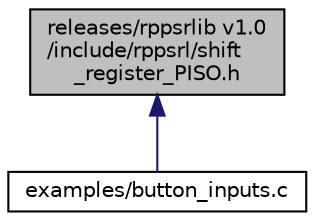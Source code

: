 digraph "releases/rppsrlib v1.0/include/rppsrl/shift_register_PISO.h"
{
 // LATEX_PDF_SIZE
  edge [fontname="Helvetica",fontsize="10",labelfontname="Helvetica",labelfontsize="10"];
  node [fontname="Helvetica",fontsize="10",shape=record];
  Node1 [label="releases/rppsrlib v1.0\l/include/rppsrl/shift\l_register_PISO.h",height=0.2,width=0.4,color="black", fillcolor="grey75", style="filled", fontcolor="black",tooltip="header for CD4021B shift register"];
  Node1 -> Node2 [dir="back",color="midnightblue",fontsize="10",style="solid",fontname="Helvetica"];
  Node2 [label="examples/button_inputs.c",height=0.2,width=0.4,color="black", fillcolor="white", style="filled",URL="$button__inputs_8c.html",tooltip="This is an example to demonstrate how to interface with a CD4021BE using the rppsr library."];
}
